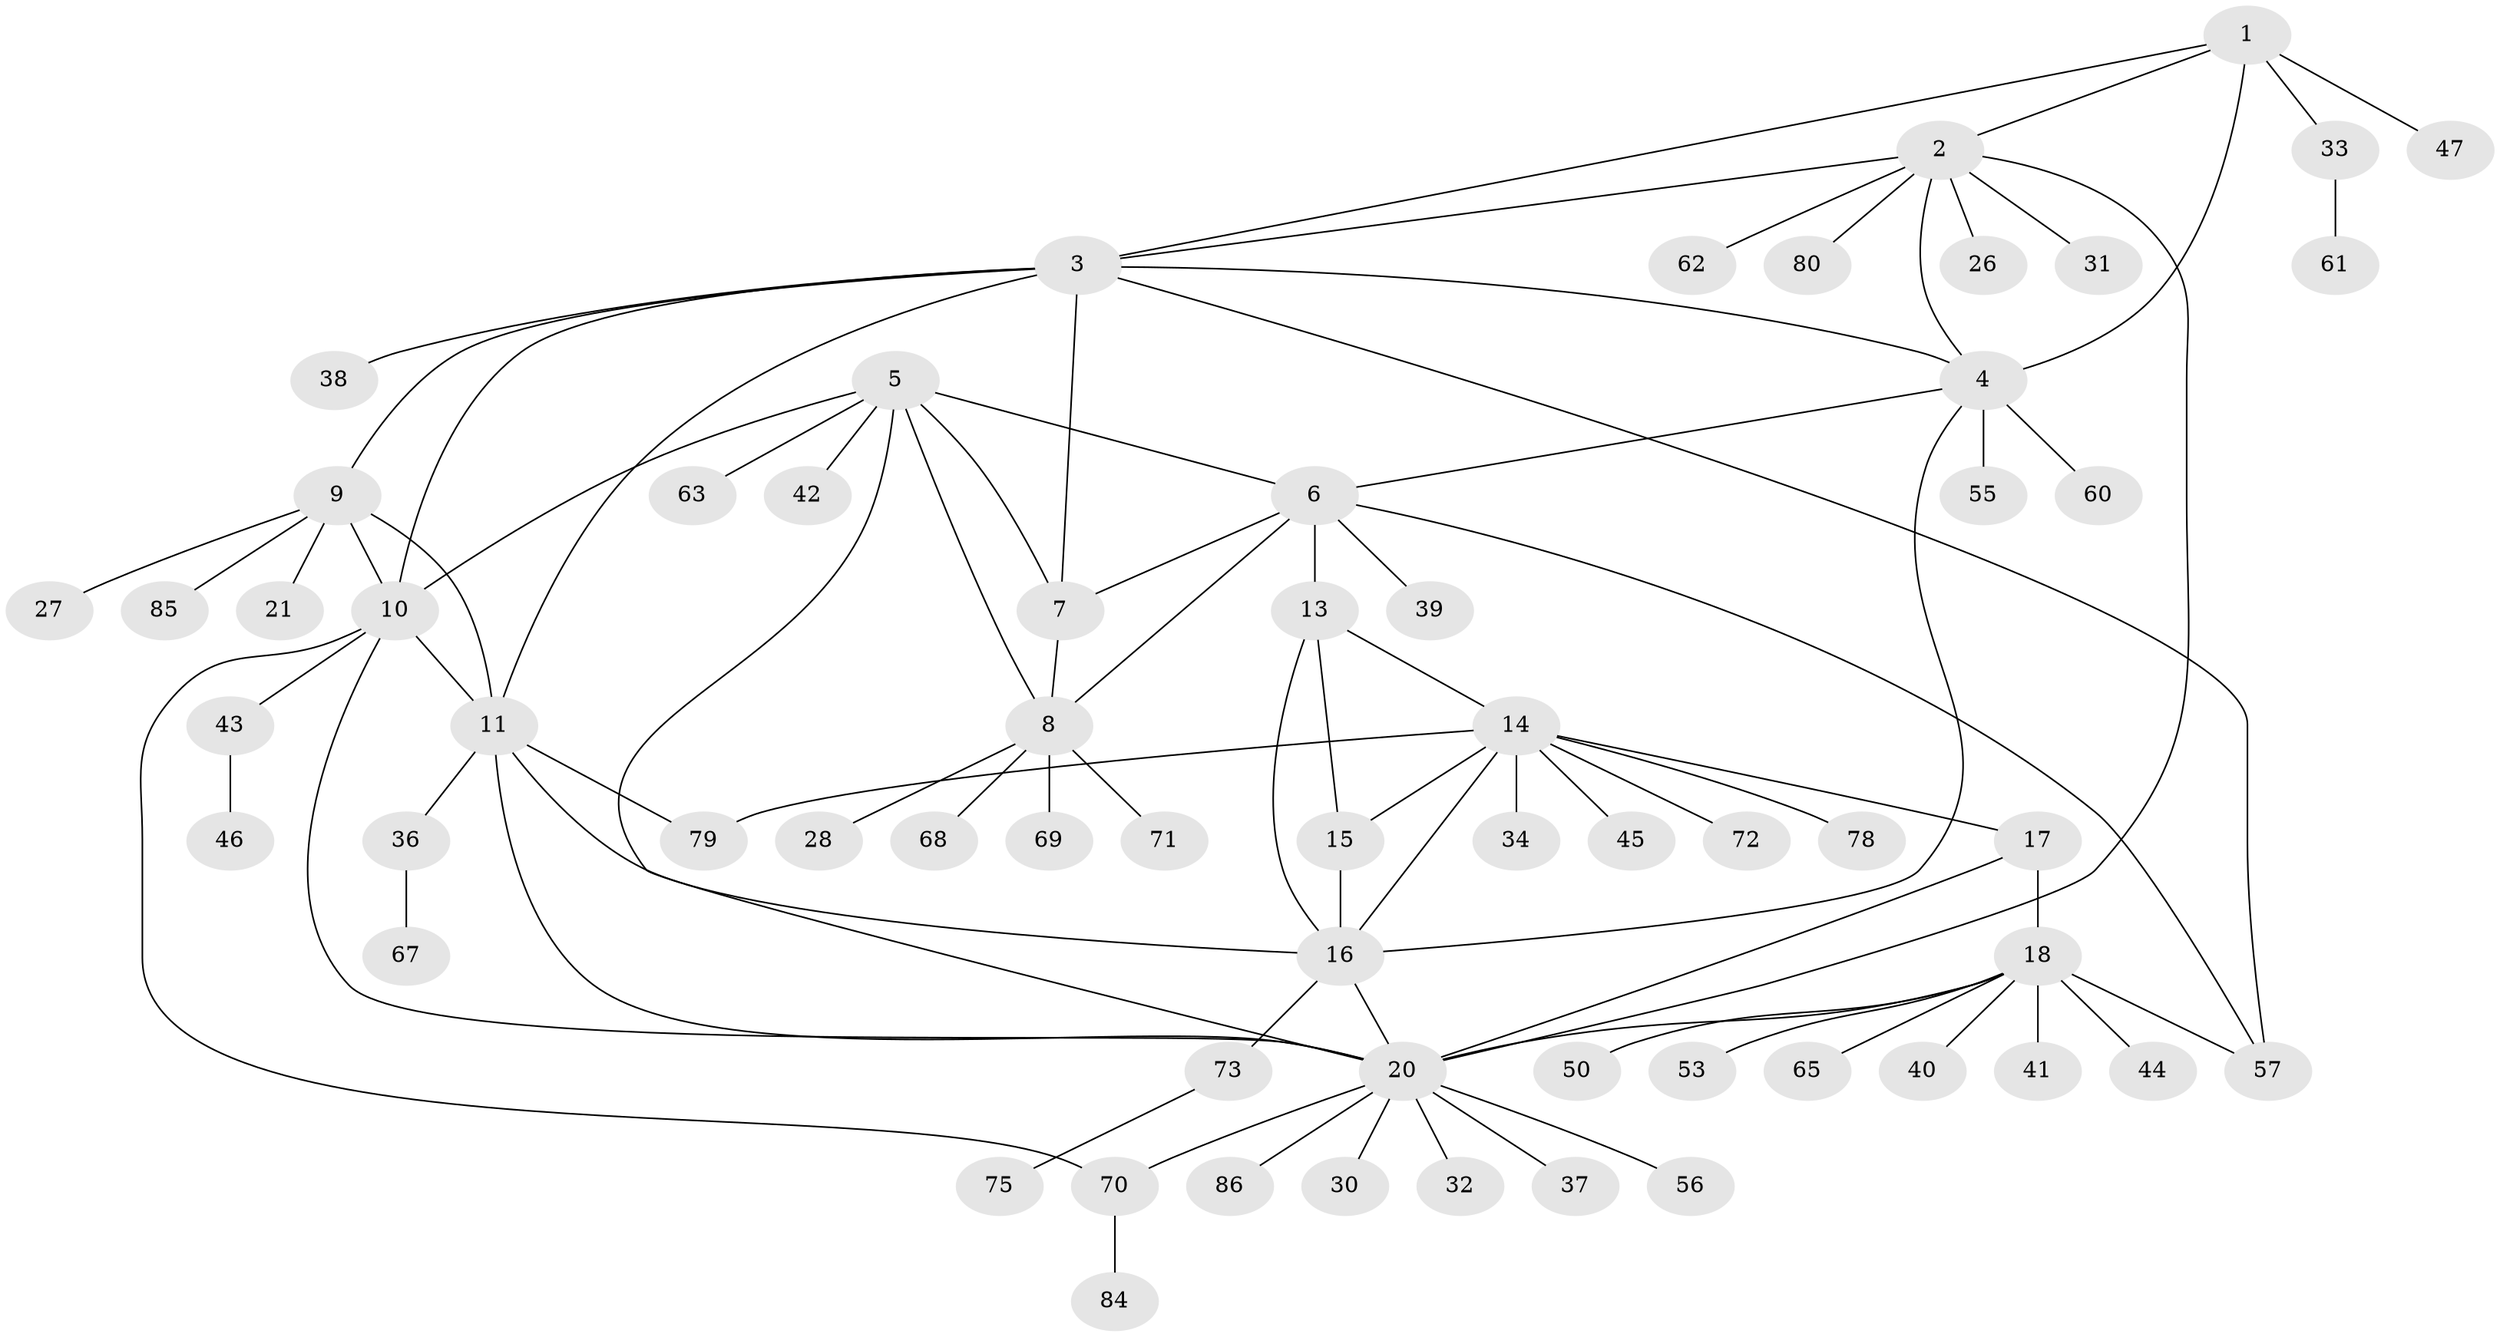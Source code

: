 // original degree distribution, {6: 0.0449438202247191, 9: 0.011235955056179775, 5: 0.056179775280898875, 8: 0.0449438202247191, 7: 0.033707865168539325, 10: 0.011235955056179775, 3: 0.0898876404494382, 13: 0.011235955056179775, 2: 0.1348314606741573, 1: 0.5617977528089888}
// Generated by graph-tools (version 1.1) at 2025/11/02/27/25 16:11:33]
// undirected, 63 vertices, 88 edges
graph export_dot {
graph [start="1"]
  node [color=gray90,style=filled];
  1 [super="+22"];
  2 [super="+23"];
  3 [super="+12"];
  4 [super="+54"];
  5 [super="+49"];
  6 [super="+77"];
  7 [super="+74"];
  8 [super="+48"];
  9 [super="+81"];
  10 [super="+52"];
  11 [super="+66"];
  13 [super="+29"];
  14 [super="+88"];
  15;
  16 [super="+64"];
  17 [super="+25"];
  18 [super="+19"];
  20 [super="+58"];
  21 [super="+24"];
  26;
  27 [super="+82"];
  28;
  30;
  31 [super="+59"];
  32;
  33 [super="+35"];
  34;
  36 [super="+83"];
  37;
  38;
  39;
  40;
  41;
  42;
  43 [super="+51"];
  44;
  45;
  46 [super="+76"];
  47;
  50;
  53 [super="+89"];
  55;
  56;
  57;
  60;
  61;
  62;
  63 [super="+87"];
  65;
  67;
  68;
  69;
  70;
  71;
  72;
  73;
  75;
  78;
  79;
  80;
  84;
  85;
  86;
  1 -- 2;
  1 -- 3;
  1 -- 4;
  1 -- 33;
  1 -- 47;
  2 -- 3;
  2 -- 4;
  2 -- 20;
  2 -- 26;
  2 -- 31;
  2 -- 62;
  2 -- 80;
  3 -- 4;
  3 -- 38;
  3 -- 7;
  3 -- 9;
  3 -- 10;
  3 -- 11;
  3 -- 57;
  4 -- 6;
  4 -- 16;
  4 -- 55;
  4 -- 60;
  5 -- 6;
  5 -- 7;
  5 -- 8;
  5 -- 20;
  5 -- 42;
  5 -- 63;
  5 -- 10;
  6 -- 7;
  6 -- 8;
  6 -- 13;
  6 -- 39;
  6 -- 57;
  7 -- 8;
  8 -- 28;
  8 -- 69;
  8 -- 68;
  8 -- 71;
  9 -- 10;
  9 -- 11;
  9 -- 21;
  9 -- 27;
  9 -- 85;
  10 -- 11;
  10 -- 43;
  10 -- 70;
  10 -- 20;
  11 -- 16;
  11 -- 20;
  11 -- 36;
  11 -- 79;
  13 -- 14;
  13 -- 15;
  13 -- 16;
  14 -- 15;
  14 -- 16;
  14 -- 17;
  14 -- 34;
  14 -- 45;
  14 -- 72;
  14 -- 78;
  14 -- 79;
  15 -- 16;
  16 -- 73;
  16 -- 20;
  17 -- 18 [weight=2];
  17 -- 20;
  18 -- 20 [weight=2];
  18 -- 40;
  18 -- 41;
  18 -- 50;
  18 -- 53;
  18 -- 65;
  18 -- 57;
  18 -- 44;
  20 -- 30;
  20 -- 32;
  20 -- 37;
  20 -- 56;
  20 -- 70;
  20 -- 86;
  33 -- 61;
  36 -- 67;
  43 -- 46;
  70 -- 84;
  73 -- 75;
}
